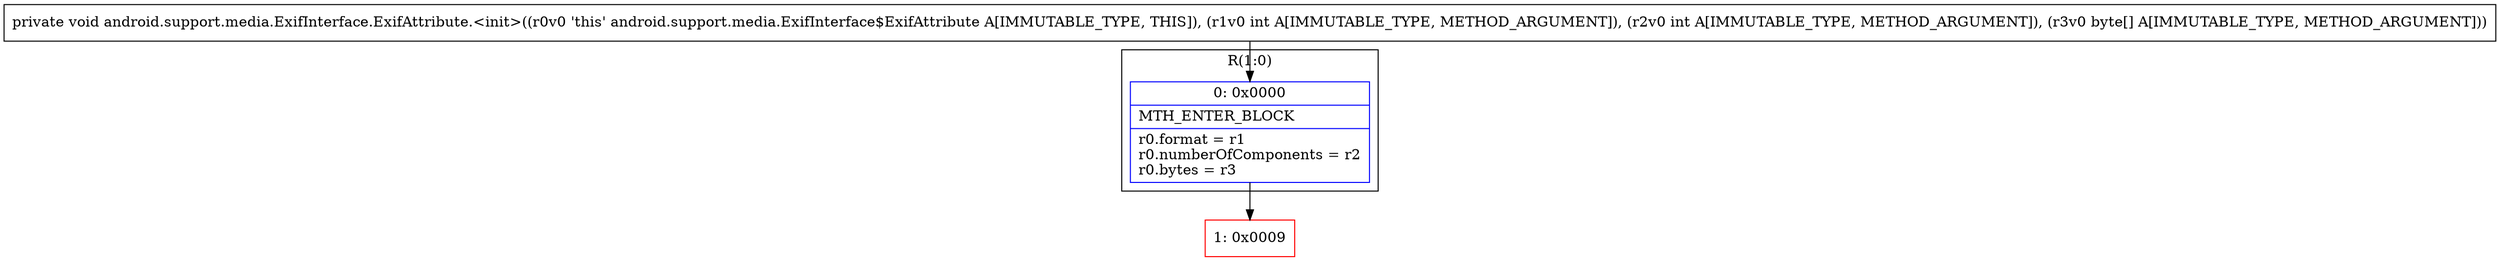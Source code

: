 digraph "CFG forandroid.support.media.ExifInterface.ExifAttribute.\<init\>(II[B)V" {
subgraph cluster_Region_1642064144 {
label = "R(1:0)";
node [shape=record,color=blue];
Node_0 [shape=record,label="{0\:\ 0x0000|MTH_ENTER_BLOCK\l|r0.format = r1\lr0.numberOfComponents = r2\lr0.bytes = r3\l}"];
}
Node_1 [shape=record,color=red,label="{1\:\ 0x0009}"];
MethodNode[shape=record,label="{private void android.support.media.ExifInterface.ExifAttribute.\<init\>((r0v0 'this' android.support.media.ExifInterface$ExifAttribute A[IMMUTABLE_TYPE, THIS]), (r1v0 int A[IMMUTABLE_TYPE, METHOD_ARGUMENT]), (r2v0 int A[IMMUTABLE_TYPE, METHOD_ARGUMENT]), (r3v0 byte[] A[IMMUTABLE_TYPE, METHOD_ARGUMENT])) }"];
MethodNode -> Node_0;
Node_0 -> Node_1;
}

